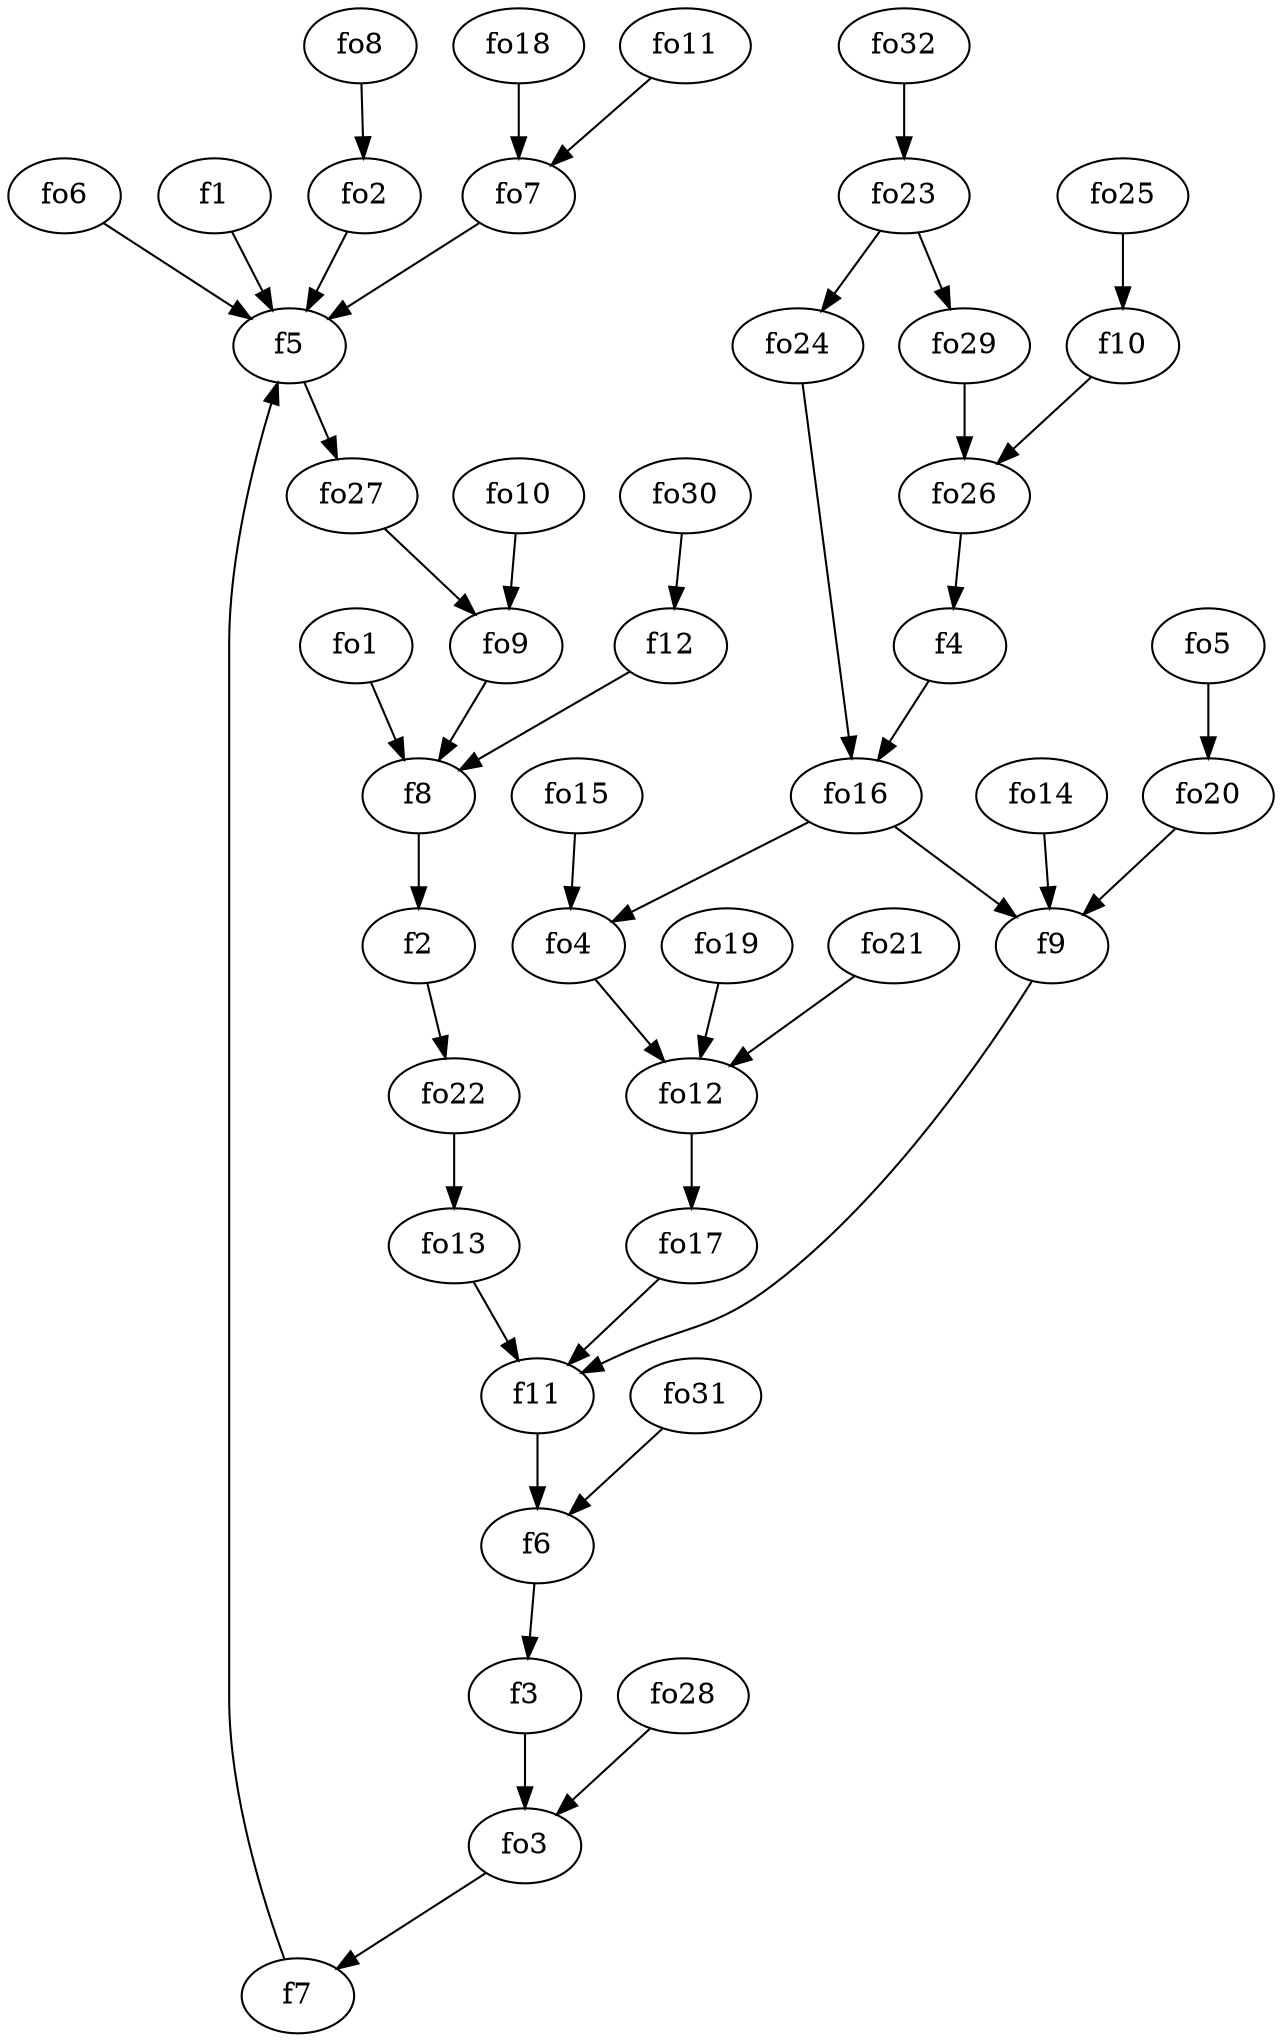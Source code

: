strict digraph  {
f1;
f2;
f3;
f4;
f5;
f6;
f7;
f8;
f9;
f10;
f11;
f12;
fo1;
fo2;
fo3;
fo4;
fo5;
fo6;
fo7;
fo8;
fo9;
fo10;
fo11;
fo12;
fo13;
fo14;
fo15;
fo16;
fo17;
fo18;
fo19;
fo20;
fo21;
fo22;
fo23;
fo24;
fo25;
fo26;
fo27;
fo28;
fo29;
fo30;
fo31;
fo32;
f1 -> f5  [weight=2];
f2 -> fo22  [weight=2];
f3 -> fo3  [weight=2];
f4 -> fo16  [weight=2];
f5 -> fo27  [weight=2];
f6 -> f3  [weight=2];
f7 -> f5  [weight=2];
f8 -> f2  [weight=2];
f9 -> f11  [weight=2];
f10 -> fo26  [weight=2];
f11 -> f6  [weight=2];
f12 -> f8  [weight=2];
fo1 -> f8  [weight=2];
fo2 -> f5  [weight=2];
fo3 -> f7  [weight=2];
fo4 -> fo12  [weight=2];
fo5 -> fo20  [weight=2];
fo6 -> f5  [weight=2];
fo7 -> f5  [weight=2];
fo8 -> fo2  [weight=2];
fo9 -> f8  [weight=2];
fo10 -> fo9  [weight=2];
fo11 -> fo7  [weight=2];
fo12 -> fo17  [weight=2];
fo13 -> f11  [weight=2];
fo14 -> f9  [weight=2];
fo15 -> fo4  [weight=2];
fo16 -> f9  [weight=2];
fo16 -> fo4  [weight=2];
fo17 -> f11  [weight=2];
fo18 -> fo7  [weight=2];
fo19 -> fo12  [weight=2];
fo20 -> f9  [weight=2];
fo21 -> fo12  [weight=2];
fo22 -> fo13  [weight=2];
fo23 -> fo29  [weight=2];
fo23 -> fo24  [weight=2];
fo24 -> fo16  [weight=2];
fo25 -> f10  [weight=2];
fo26 -> f4  [weight=2];
fo27 -> fo9  [weight=2];
fo28 -> fo3  [weight=2];
fo29 -> fo26  [weight=2];
fo30 -> f12  [weight=2];
fo31 -> f6  [weight=2];
fo32 -> fo23  [weight=2];
}
